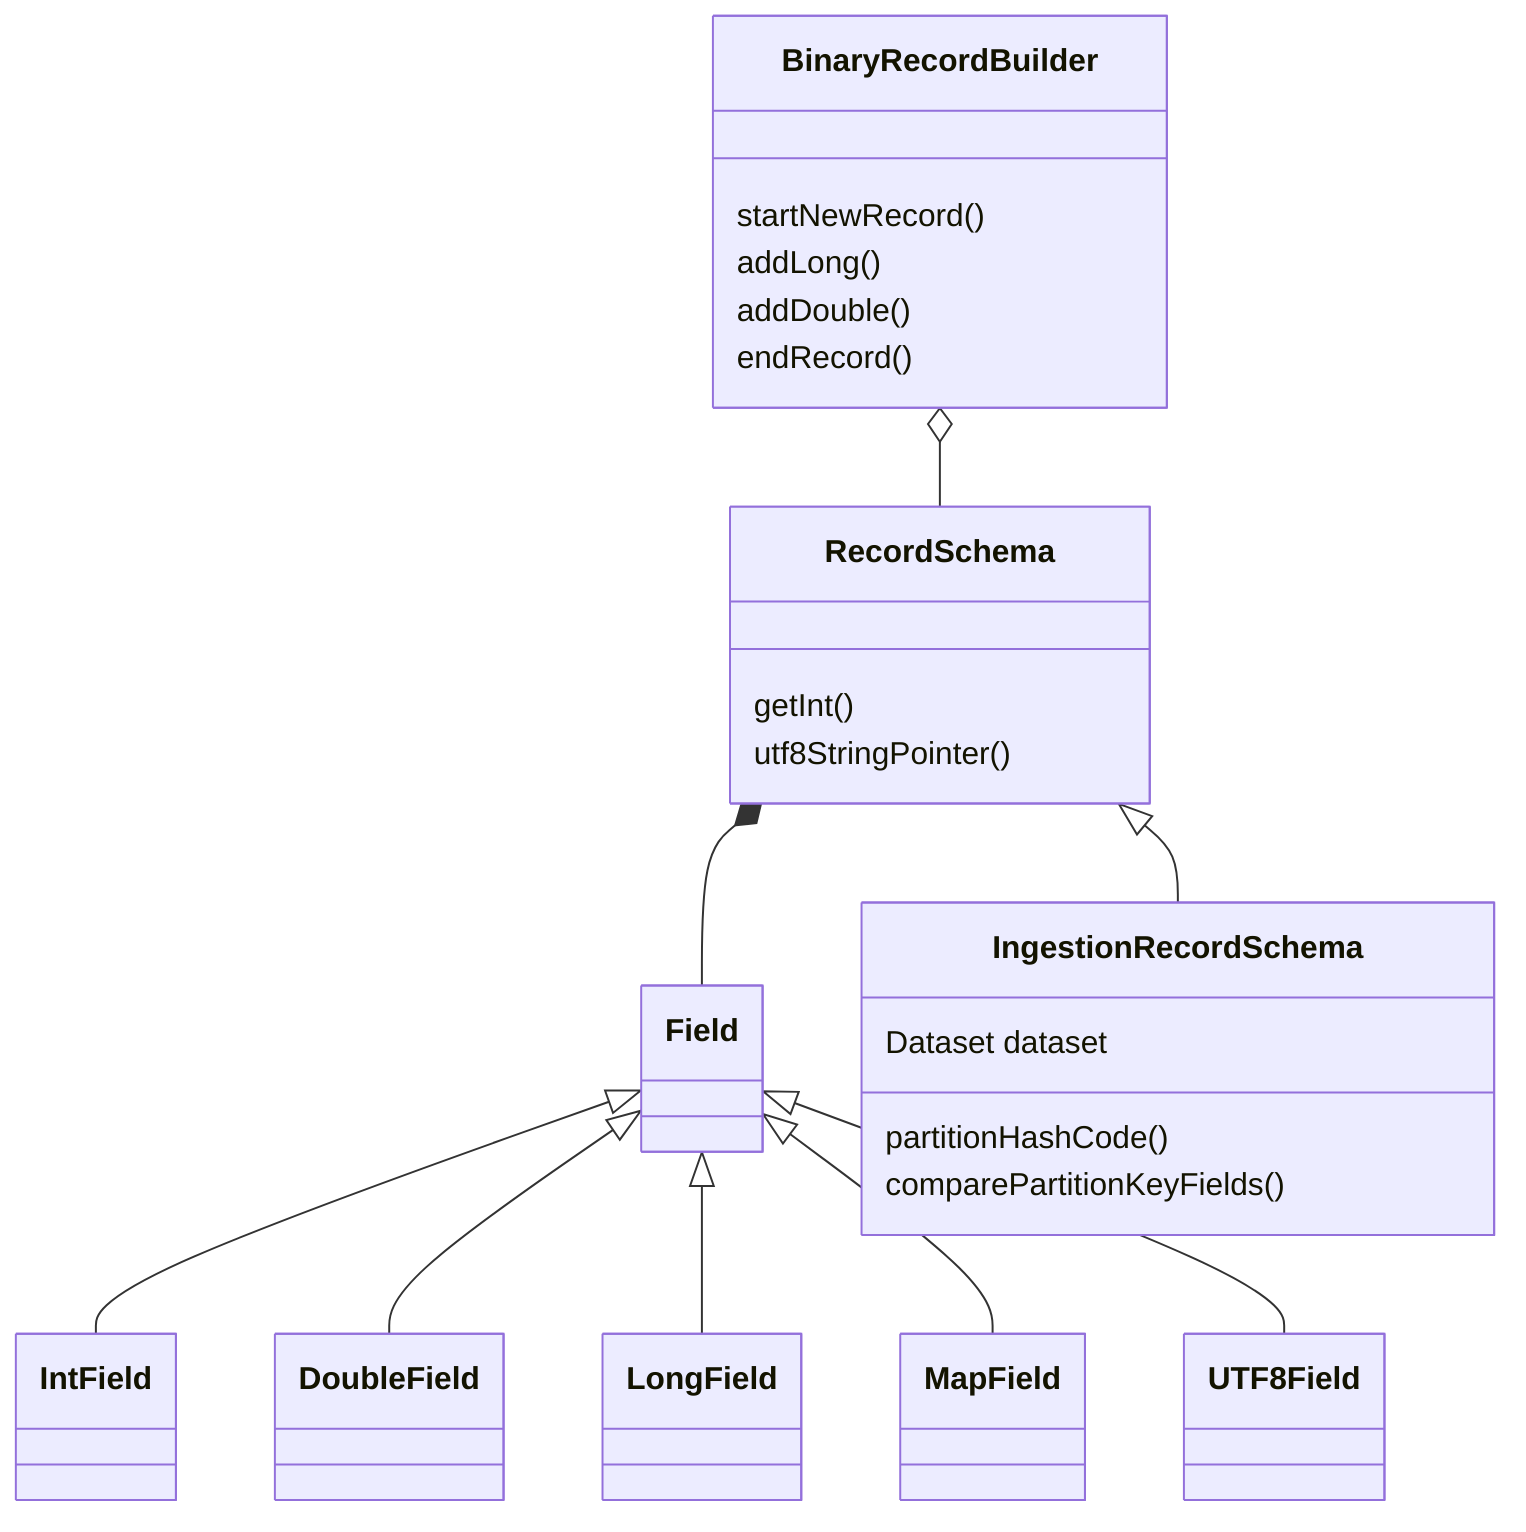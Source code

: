 classDiagram
RecordSchema *-- Field
RecordSchema : getInt()
RecordSchema : utf8StringPointer()
RecordSchema <|-- IngestionRecordSchema
IngestionRecordSchema : Dataset dataset
IngestionRecordSchema : partitionHashCode()
IngestionRecordSchema : comparePartitionKeyFields()
Field <|-- IntField
Field <|-- DoubleField
Field <|-- LongField
Field <|-- MapField
Field <|-- UTF8Field
BinaryRecordBuilder o-- RecordSchema
BinaryRecordBuilder : startNewRecord()
BinaryRecordBuilder : addLong()
BinaryRecordBuilder : addDouble()
BinaryRecordBuilder : endRecord()